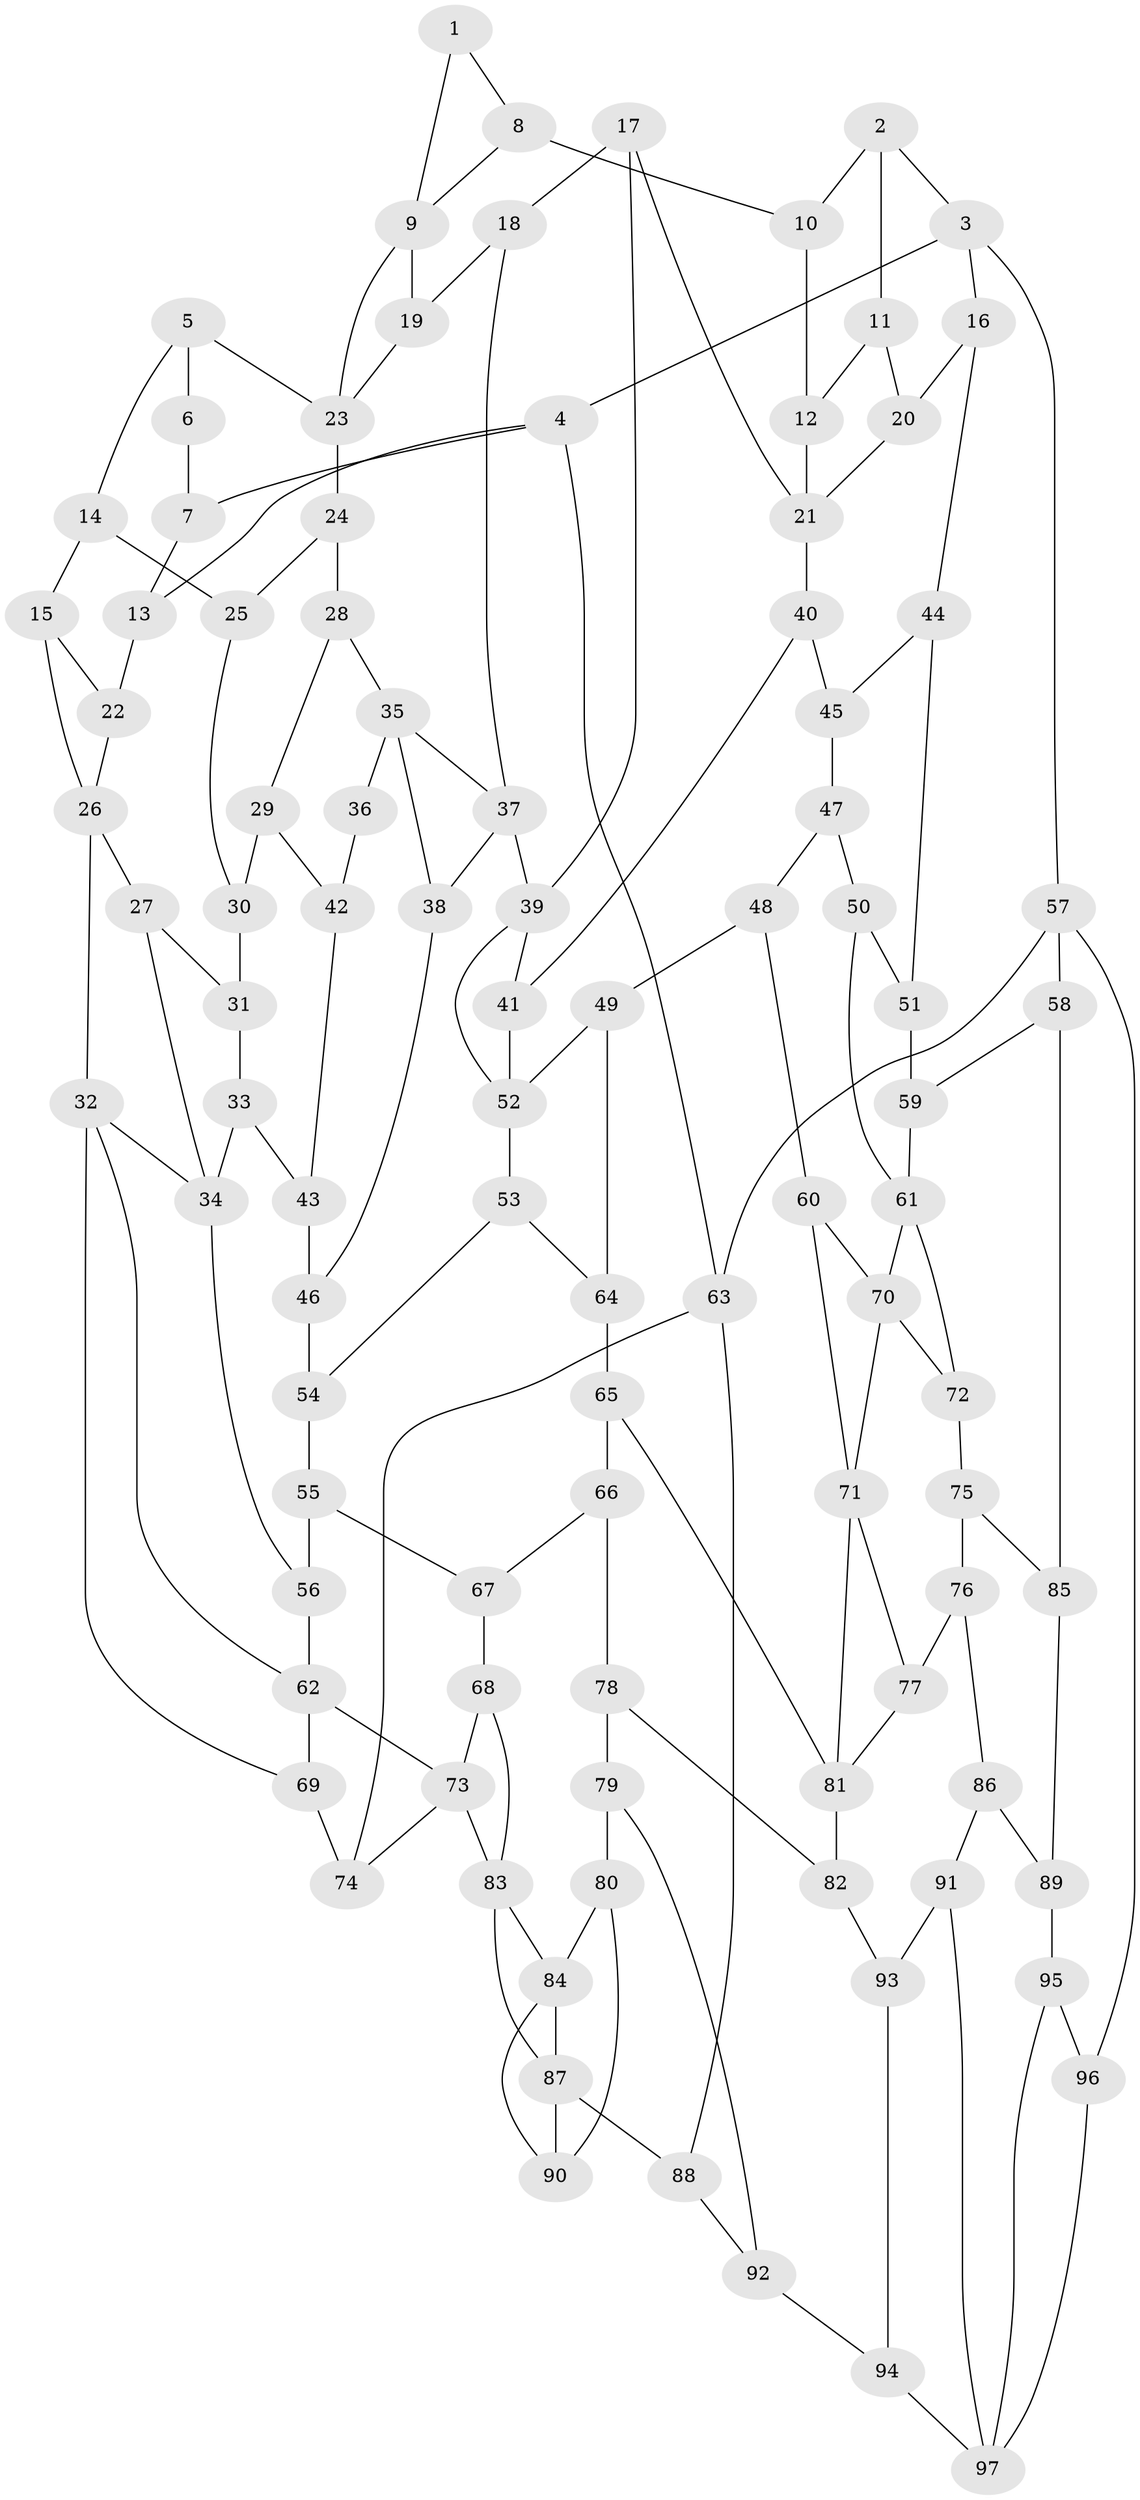 // original degree distribution, {3: 0.021739130434782608, 4: 0.2246376811594203, 5: 0.5289855072463768, 6: 0.2246376811594203}
// Generated by graph-tools (version 1.1) at 2025/38/03/04/25 23:38:33]
// undirected, 97 vertices, 156 edges
graph export_dot {
  node [color=gray90,style=filled];
  1;
  2;
  3;
  4;
  5;
  6;
  7;
  8;
  9;
  10;
  11;
  12;
  13;
  14;
  15;
  16;
  17;
  18;
  19;
  20;
  21;
  22;
  23;
  24;
  25;
  26;
  27;
  28;
  29;
  30;
  31;
  32;
  33;
  34;
  35;
  36;
  37;
  38;
  39;
  40;
  41;
  42;
  43;
  44;
  45;
  46;
  47;
  48;
  49;
  50;
  51;
  52;
  53;
  54;
  55;
  56;
  57;
  58;
  59;
  60;
  61;
  62;
  63;
  64;
  65;
  66;
  67;
  68;
  69;
  70;
  71;
  72;
  73;
  74;
  75;
  76;
  77;
  78;
  79;
  80;
  81;
  82;
  83;
  84;
  85;
  86;
  87;
  88;
  89;
  90;
  91;
  92;
  93;
  94;
  95;
  96;
  97;
  1 -- 8 [weight=1.0];
  1 -- 9 [weight=1.0];
  2 -- 3 [weight=1.0];
  2 -- 10 [weight=1.0];
  2 -- 11 [weight=1.0];
  3 -- 4 [weight=1.0];
  3 -- 16 [weight=1.0];
  3 -- 57 [weight=1.0];
  4 -- 7 [weight=1.0];
  4 -- 13 [weight=1.0];
  4 -- 63 [weight=1.0];
  5 -- 6 [weight=1.0];
  5 -- 14 [weight=1.0];
  5 -- 23 [weight=1.0];
  6 -- 7 [weight=2.0];
  7 -- 13 [weight=1.0];
  8 -- 9 [weight=1.0];
  8 -- 10 [weight=2.0];
  9 -- 19 [weight=1.0];
  9 -- 23 [weight=1.0];
  10 -- 12 [weight=1.0];
  11 -- 12 [weight=1.0];
  11 -- 20 [weight=2.0];
  12 -- 21 [weight=1.0];
  13 -- 22 [weight=2.0];
  14 -- 15 [weight=1.0];
  14 -- 25 [weight=1.0];
  15 -- 22 [weight=1.0];
  15 -- 26 [weight=1.0];
  16 -- 20 [weight=1.0];
  16 -- 44 [weight=1.0];
  17 -- 18 [weight=1.0];
  17 -- 21 [weight=1.0];
  17 -- 39 [weight=1.0];
  18 -- 19 [weight=1.0];
  18 -- 37 [weight=1.0];
  19 -- 23 [weight=1.0];
  20 -- 21 [weight=1.0];
  21 -- 40 [weight=1.0];
  22 -- 26 [weight=1.0];
  23 -- 24 [weight=1.0];
  24 -- 25 [weight=1.0];
  24 -- 28 [weight=1.0];
  25 -- 30 [weight=1.0];
  26 -- 27 [weight=1.0];
  26 -- 32 [weight=1.0];
  27 -- 31 [weight=1.0];
  27 -- 34 [weight=1.0];
  28 -- 29 [weight=1.0];
  28 -- 35 [weight=1.0];
  29 -- 30 [weight=1.0];
  29 -- 42 [weight=1.0];
  30 -- 31 [weight=2.0];
  31 -- 33 [weight=1.0];
  32 -- 34 [weight=1.0];
  32 -- 62 [weight=1.0];
  32 -- 69 [weight=1.0];
  33 -- 34 [weight=1.0];
  33 -- 43 [weight=1.0];
  34 -- 56 [weight=1.0];
  35 -- 36 [weight=1.0];
  35 -- 37 [weight=1.0];
  35 -- 38 [weight=1.0];
  36 -- 42 [weight=2.0];
  37 -- 38 [weight=1.0];
  37 -- 39 [weight=1.0];
  38 -- 46 [weight=1.0];
  39 -- 41 [weight=1.0];
  39 -- 52 [weight=1.0];
  40 -- 41 [weight=1.0];
  40 -- 45 [weight=1.0];
  41 -- 52 [weight=1.0];
  42 -- 43 [weight=1.0];
  43 -- 46 [weight=1.0];
  44 -- 45 [weight=1.0];
  44 -- 51 [weight=2.0];
  45 -- 47 [weight=1.0];
  46 -- 54 [weight=1.0];
  47 -- 48 [weight=1.0];
  47 -- 50 [weight=1.0];
  48 -- 49 [weight=1.0];
  48 -- 60 [weight=1.0];
  49 -- 52 [weight=1.0];
  49 -- 64 [weight=1.0];
  50 -- 51 [weight=1.0];
  50 -- 61 [weight=1.0];
  51 -- 59 [weight=1.0];
  52 -- 53 [weight=1.0];
  53 -- 54 [weight=1.0];
  53 -- 64 [weight=1.0];
  54 -- 55 [weight=1.0];
  55 -- 56 [weight=1.0];
  55 -- 67 [weight=1.0];
  56 -- 62 [weight=1.0];
  57 -- 58 [weight=1.0];
  57 -- 63 [weight=1.0];
  57 -- 96 [weight=1.0];
  58 -- 59 [weight=1.0];
  58 -- 85 [weight=1.0];
  59 -- 61 [weight=1.0];
  60 -- 70 [weight=1.0];
  60 -- 71 [weight=1.0];
  61 -- 70 [weight=1.0];
  61 -- 72 [weight=1.0];
  62 -- 69 [weight=1.0];
  62 -- 73 [weight=1.0];
  63 -- 74 [weight=1.0];
  63 -- 88 [weight=1.0];
  64 -- 65 [weight=1.0];
  65 -- 66 [weight=1.0];
  65 -- 81 [weight=1.0];
  66 -- 67 [weight=1.0];
  66 -- 78 [weight=1.0];
  67 -- 68 [weight=1.0];
  68 -- 73 [weight=1.0];
  68 -- 83 [weight=1.0];
  69 -- 74 [weight=2.0];
  70 -- 71 [weight=1.0];
  70 -- 72 [weight=1.0];
  71 -- 77 [weight=1.0];
  71 -- 81 [weight=1.0];
  72 -- 75 [weight=1.0];
  73 -- 74 [weight=1.0];
  73 -- 83 [weight=1.0];
  75 -- 76 [weight=1.0];
  75 -- 85 [weight=1.0];
  76 -- 77 [weight=1.0];
  76 -- 86 [weight=1.0];
  77 -- 81 [weight=1.0];
  78 -- 79 [weight=1.0];
  78 -- 82 [weight=1.0];
  79 -- 80 [weight=1.0];
  79 -- 92 [weight=1.0];
  80 -- 84 [weight=1.0];
  80 -- 90 [weight=1.0];
  81 -- 82 [weight=1.0];
  82 -- 93 [weight=1.0];
  83 -- 84 [weight=1.0];
  83 -- 87 [weight=1.0];
  84 -- 87 [weight=1.0];
  84 -- 90 [weight=1.0];
  85 -- 89 [weight=1.0];
  86 -- 89 [weight=1.0];
  86 -- 91 [weight=1.0];
  87 -- 88 [weight=1.0];
  87 -- 90 [weight=1.0];
  88 -- 92 [weight=1.0];
  89 -- 95 [weight=2.0];
  91 -- 93 [weight=2.0];
  91 -- 97 [weight=1.0];
  92 -- 94 [weight=1.0];
  93 -- 94 [weight=1.0];
  94 -- 97 [weight=1.0];
  95 -- 96 [weight=1.0];
  95 -- 97 [weight=1.0];
  96 -- 97 [weight=1.0];
}
